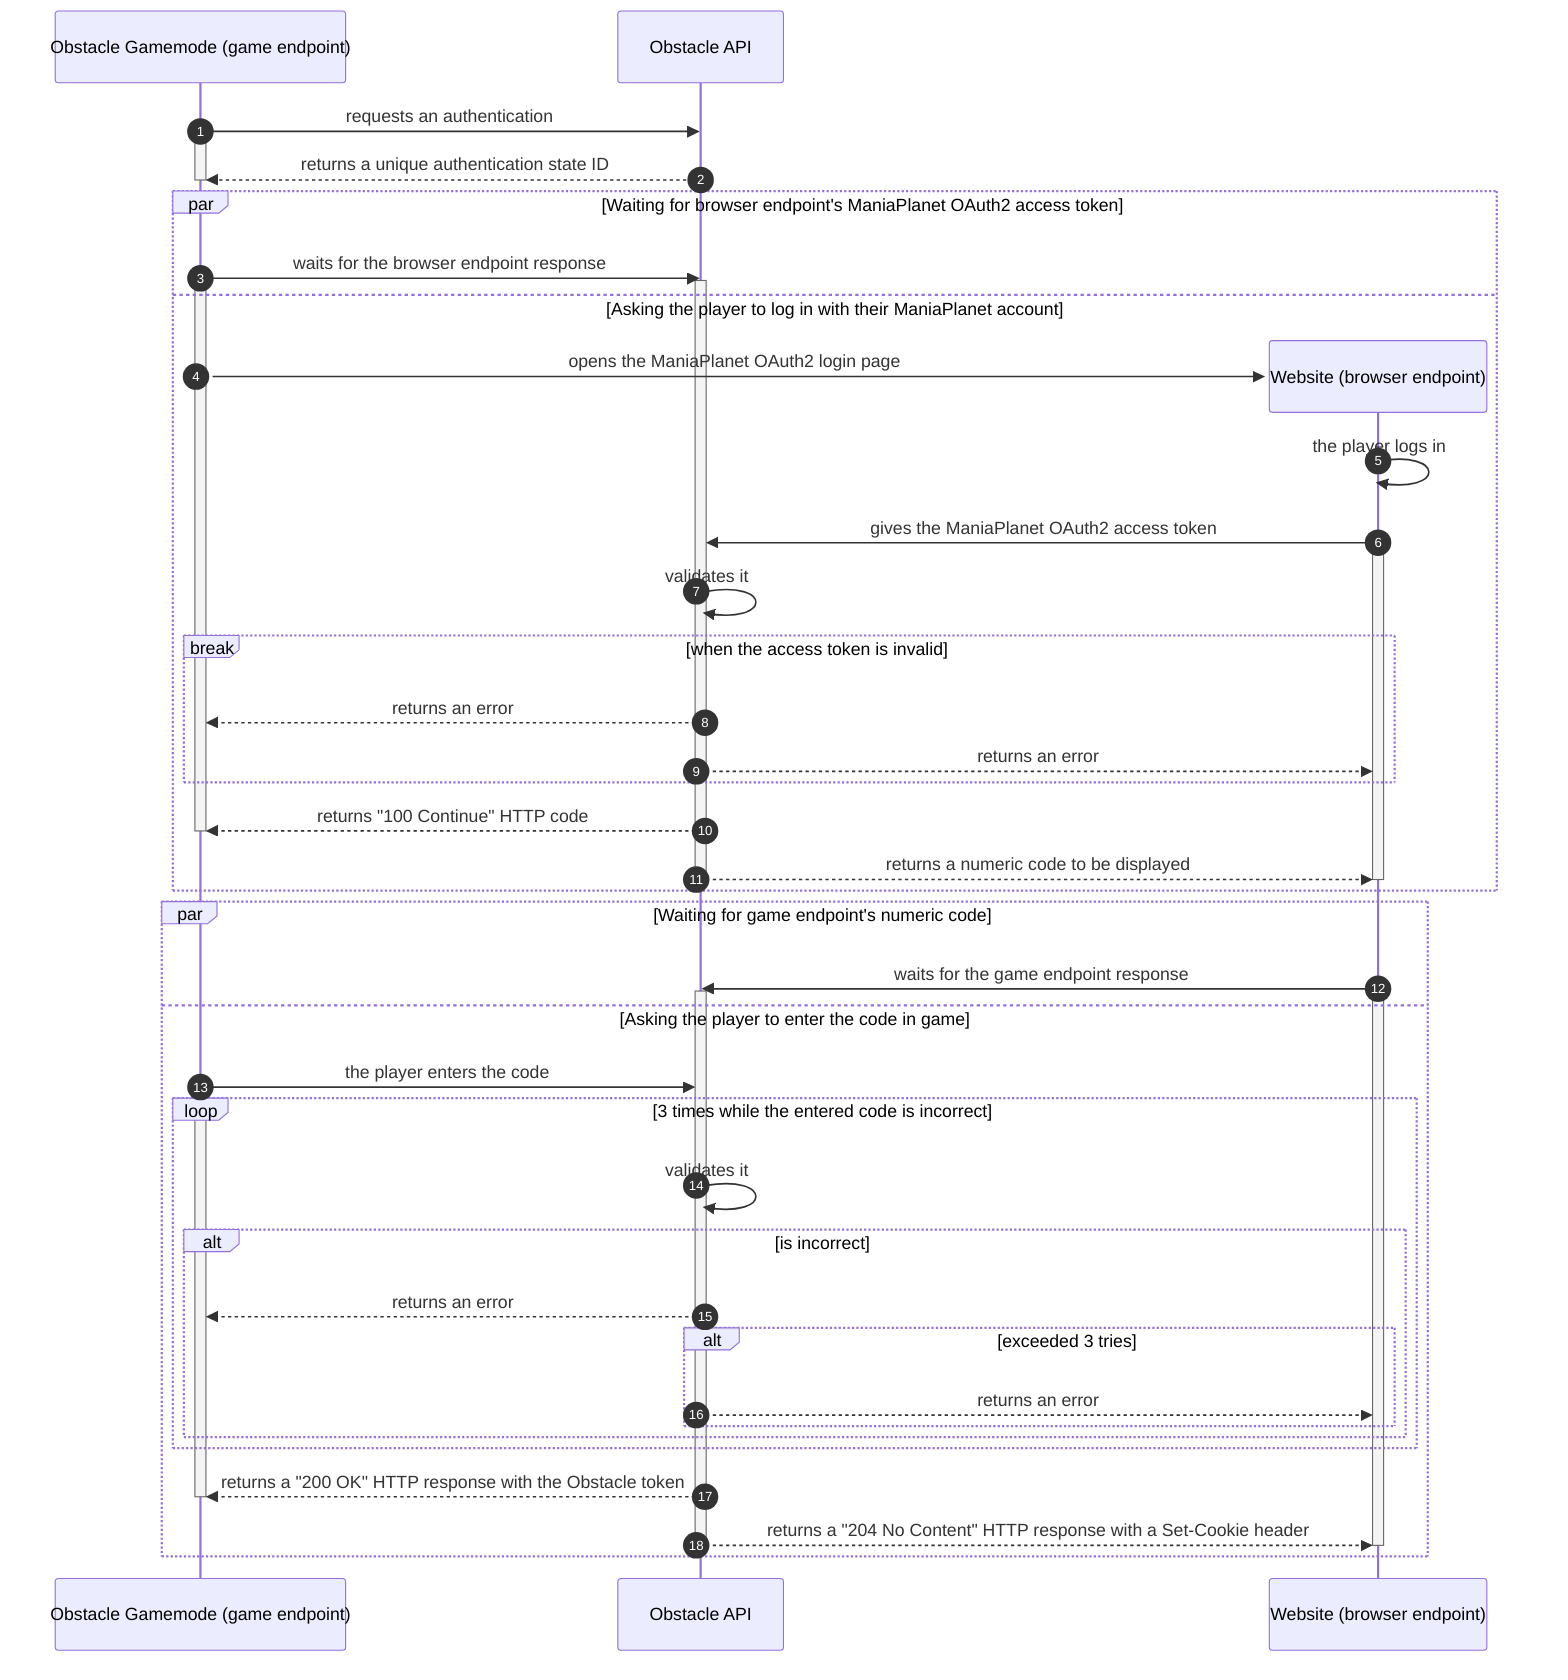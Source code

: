 sequenceDiagram
    autonumber

    participant A as Obstacle Gamemode (game endpoint)
    participant B as Obstacle API

    A ->> B: requests an authentication
    activate A
    B -->> A: returns a unique authentication state ID
    deactivate A

    par Waiting for browser endpoint's ManiaPlanet OAuth2 access token
        A ->> B: waits for the browser endpoint response
        activate A
        activate B
    and Asking the player to log in with their ManiaPlanet account
        create participant C as Website (browser endpoint)
        A ->> C: opens the ManiaPlanet OAuth2 login page
        C ->> C: the player logs in
        C ->> B: gives the ManiaPlanet OAuth2 access token
        activate C
        B ->> B: validates it
	break when the access token is invalid
	    B -->> A: returns an error
	    B -->> C: returns an error
	end
        B -->> A: returns "100 Continue" HTTP code
        deactivate A
        B -->> C: returns a numeric code to be displayed
        deactivate C
        deactivate B
    end
    par Waiting for game endpoint's numeric code
        C ->> B: waits for the game endpoint response
        activate C
        activate B
    and Asking the player to enter the code in game
        A ->> B: the player enters the code
        activate A
	loop 3 times while the entered code is incorrect
	    B ->> B: validates it
	    alt is incorrect
	        B -->> A: returns an error
		alt exceeded 3 tries
		    B -->> C: returns an error
		end
	    end
	end
        B -->> A: returns a "200 OK" HTTP response with the Obstacle token
        deactivate A
        B -->> C: returns a "204 No Content" HTTP response with a Set-Cookie header
        deactivate C
        deactivate B
    end